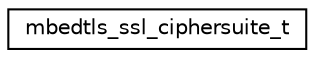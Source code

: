 digraph "Graphical Class Hierarchy"
{
 // LATEX_PDF_SIZE
  edge [fontname="Helvetica",fontsize="10",labelfontname="Helvetica",labelfontsize="10"];
  node [fontname="Helvetica",fontsize="10",shape=record];
  rankdir="LR";
  Node0 [label="mbedtls_ssl_ciphersuite_t",height=0.2,width=0.4,color="black", fillcolor="white", style="filled",URL="$dd/d7a/structmbedtls__ssl__ciphersuite__t.html",tooltip="This structure is used for storing ciphersuite information."];
}
